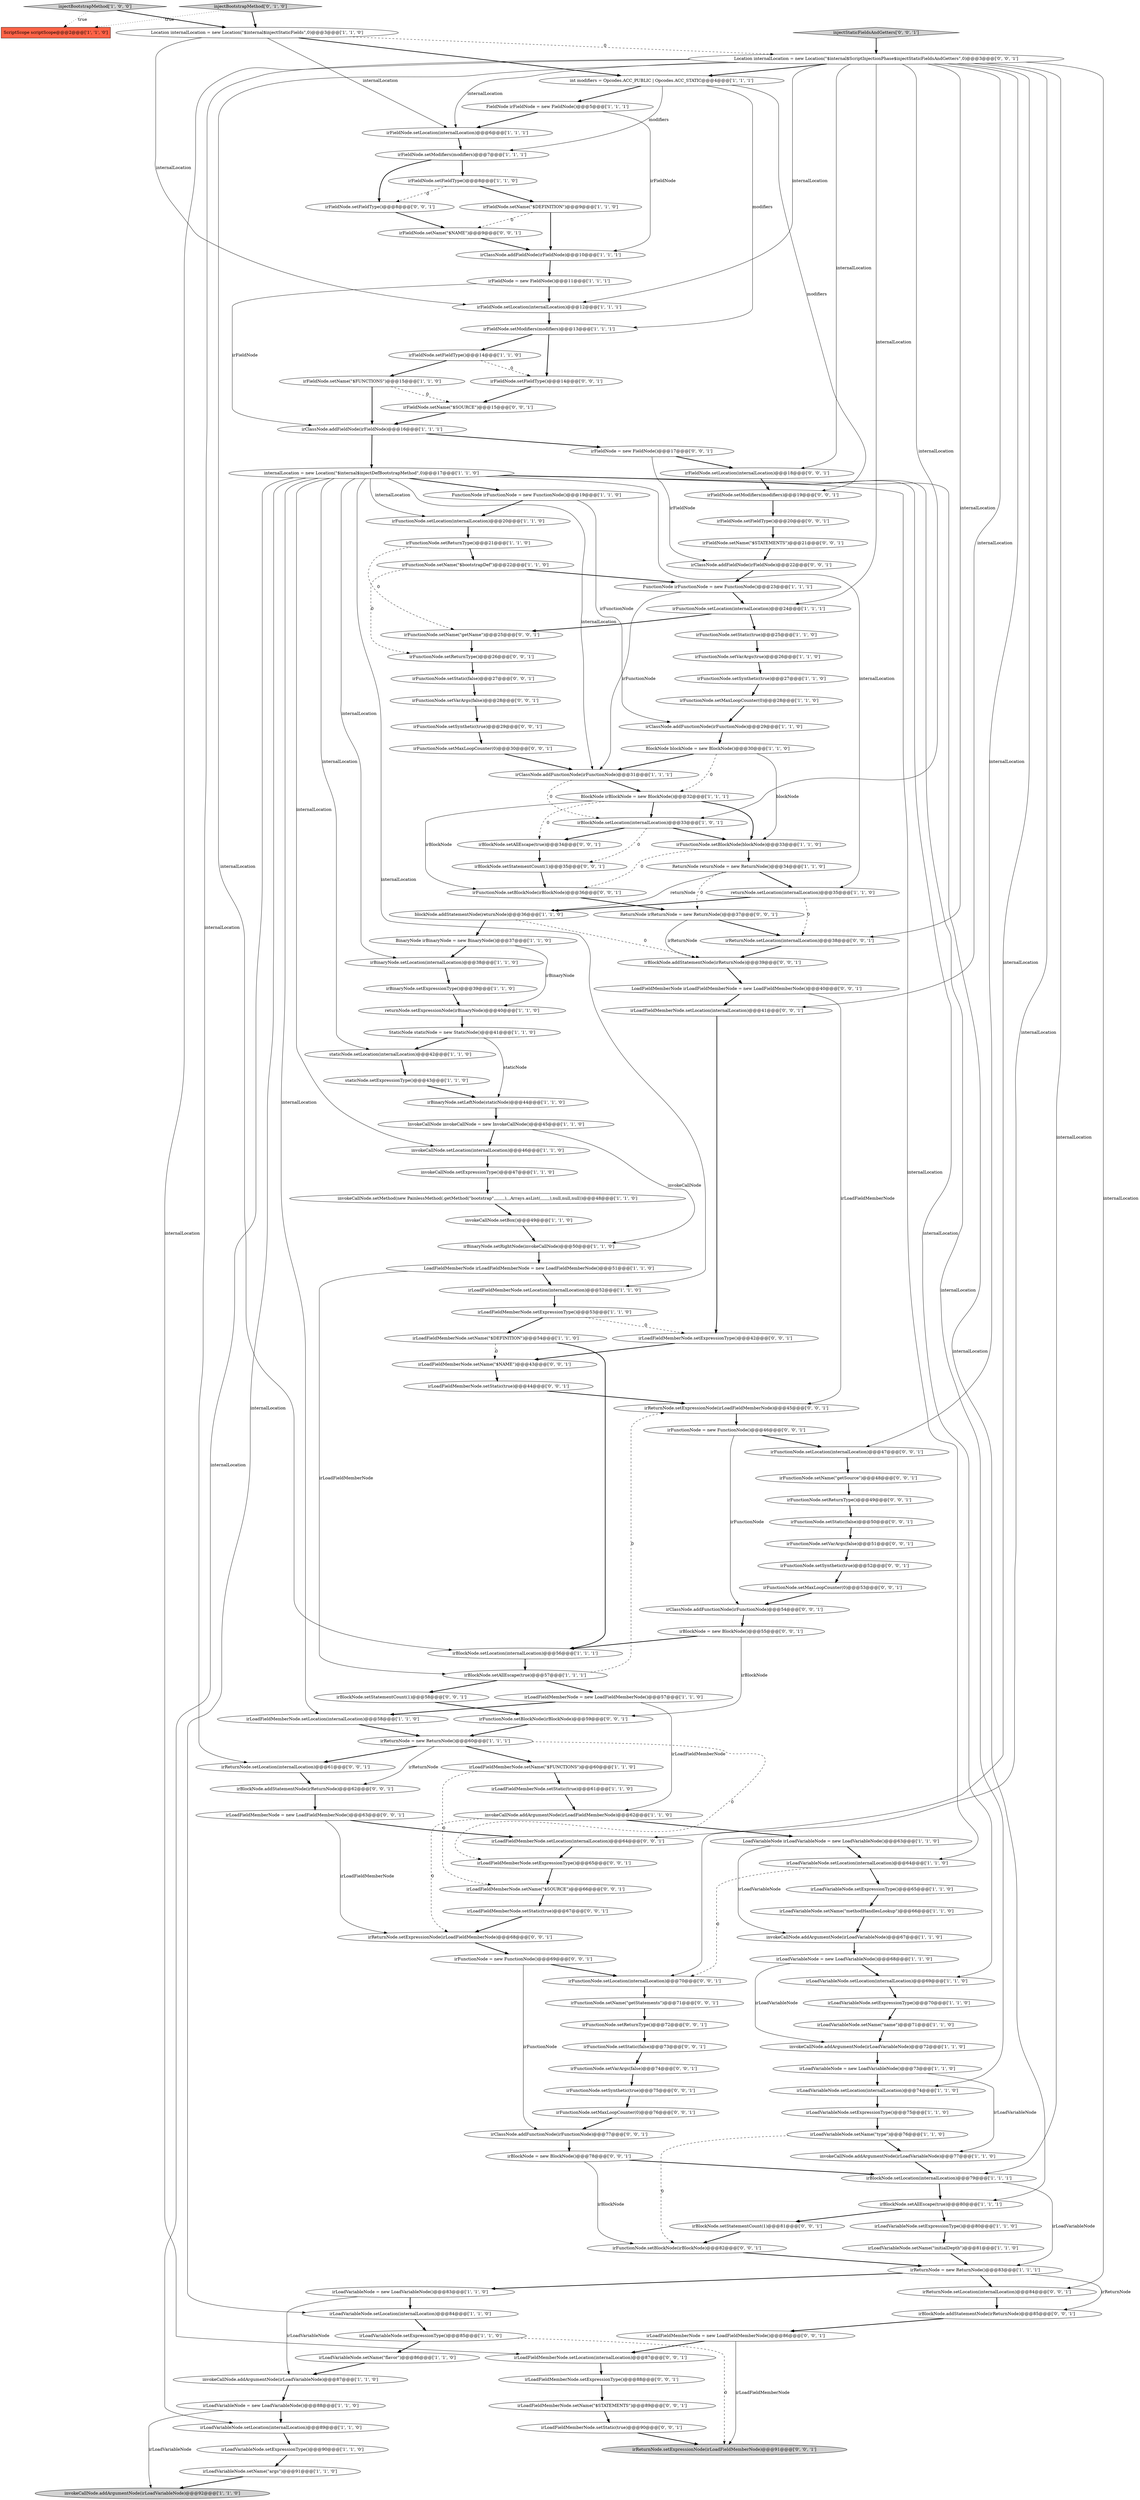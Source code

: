 digraph {
57 [style = filled, label = "irFieldNode.setLocation(internalLocation)@@@6@@@['1', '1', '1']", fillcolor = white, shape = ellipse image = "AAA0AAABBB1BBB"];
89 [style = filled, label = "irBlockNode.setLocation(internalLocation)@@@56@@@['1', '1', '1']", fillcolor = white, shape = ellipse image = "AAA0AAABBB1BBB"];
70 [style = filled, label = "invokeCallNode.setMethod(new PainlessMethod(.getMethod(\"bootstrap\",,,,,,,,),,,Arrays.asList(,,,,,,,),null,null,null))@@@48@@@['1', '1', '0']", fillcolor = white, shape = ellipse image = "AAA0AAABBB1BBB"];
138 [style = filled, label = "LoadFieldMemberNode irLoadFieldMemberNode = new LoadFieldMemberNode()@@@40@@@['0', '0', '1']", fillcolor = white, shape = ellipse image = "AAA0AAABBB3BBB"];
68 [style = filled, label = "irLoadVariableNode.setName(\"methodHandlesLookup\")@@@66@@@['1', '1', '0']", fillcolor = white, shape = ellipse image = "AAA0AAABBB1BBB"];
7 [style = filled, label = "FieldNode irFieldNode = new FieldNode()@@@5@@@['1', '1', '1']", fillcolor = white, shape = ellipse image = "AAA0AAABBB1BBB"];
151 [style = filled, label = "irFunctionNode.setLocation(internalLocation)@@@47@@@['0', '0', '1']", fillcolor = white, shape = ellipse image = "AAA0AAABBB3BBB"];
148 [style = filled, label = "irReturnNode.setLocation(internalLocation)@@@84@@@['0', '0', '1']", fillcolor = white, shape = ellipse image = "AAA0AAABBB3BBB"];
41 [style = filled, label = "irLoadVariableNode.setName(\"type\")@@@76@@@['1', '1', '0']", fillcolor = white, shape = ellipse image = "AAA0AAABBB1BBB"];
145 [style = filled, label = "irLoadFieldMemberNode.setLocation(internalLocation)@@@41@@@['0', '0', '1']", fillcolor = white, shape = ellipse image = "AAA0AAABBB3BBB"];
98 [style = filled, label = "irLoadFieldMemberNode.setExpressionType()@@@65@@@['0', '0', '1']", fillcolor = white, shape = ellipse image = "AAA0AAABBB3BBB"];
130 [style = filled, label = "irBlockNode.setAllEscape(true)@@@34@@@['0', '0', '1']", fillcolor = white, shape = ellipse image = "AAA0AAABBB3BBB"];
24 [style = filled, label = "irClassNode.addFunctionNode(irFunctionNode)@@@29@@@['1', '1', '0']", fillcolor = white, shape = ellipse image = "AAA0AAABBB1BBB"];
106 [style = filled, label = "irFunctionNode.setSynthetic(true)@@@75@@@['0', '0', '1']", fillcolor = white, shape = ellipse image = "AAA0AAABBB3BBB"];
111 [style = filled, label = "irReturnNode.setLocation(internalLocation)@@@38@@@['0', '0', '1']", fillcolor = white, shape = ellipse image = "AAA0AAABBB3BBB"];
48 [style = filled, label = "staticNode.setLocation(internalLocation)@@@42@@@['1', '1', '0']", fillcolor = white, shape = ellipse image = "AAA0AAABBB1BBB"];
161 [style = filled, label = "irFieldNode = new FieldNode()@@@17@@@['0', '0', '1']", fillcolor = white, shape = ellipse image = "AAA0AAABBB3BBB"];
158 [style = filled, label = "irFieldNode.setName(\"$SOURCE\")@@@15@@@['0', '0', '1']", fillcolor = white, shape = ellipse image = "AAA0AAABBB3BBB"];
67 [style = filled, label = "blockNode.addStatementNode(returnNode)@@@36@@@['1', '1', '0']", fillcolor = white, shape = ellipse image = "AAA0AAABBB1BBB"];
51 [style = filled, label = "irFieldNode.setName(\"$FUNCTIONS\")@@@15@@@['1', '1', '0']", fillcolor = white, shape = ellipse image = "AAA0AAABBB1BBB"];
4 [style = filled, label = "irBlockNode.setAllEscape(true)@@@80@@@['1', '1', '1']", fillcolor = white, shape = ellipse image = "AAA0AAABBB1BBB"];
141 [style = filled, label = "irLoadFieldMemberNode.setName(\"$SOURCE\")@@@66@@@['0', '0', '1']", fillcolor = white, shape = ellipse image = "AAA0AAABBB3BBB"];
135 [style = filled, label = "irBlockNode.setStatementCount(1)@@@58@@@['0', '0', '1']", fillcolor = white, shape = ellipse image = "AAA0AAABBB3BBB"];
93 [style = filled, label = "irFieldNode.setName(\"$STATEMENTS\")@@@21@@@['0', '0', '1']", fillcolor = white, shape = ellipse image = "AAA0AAABBB3BBB"];
5 [style = filled, label = "invokeCallNode.addArgumentNode(irLoadVariableNode)@@@67@@@['1', '1', '0']", fillcolor = white, shape = ellipse image = "AAA0AAABBB1BBB"];
120 [style = filled, label = "irFieldNode.setFieldType()@@@8@@@['0', '0', '1']", fillcolor = white, shape = ellipse image = "AAA0AAABBB3BBB"];
21 [style = filled, label = "irLoadFieldMemberNode.setLocation(internalLocation)@@@58@@@['1', '1', '0']", fillcolor = white, shape = ellipse image = "AAA0AAABBB1BBB"];
53 [style = filled, label = "invokeCallNode.addArgumentNode(irLoadVariableNode)@@@92@@@['1', '1', '0']", fillcolor = lightgray, shape = ellipse image = "AAA0AAABBB1BBB"];
71 [style = filled, label = "invokeCallNode.addArgumentNode(irLoadVariableNode)@@@77@@@['1', '1', '0']", fillcolor = white, shape = ellipse image = "AAA0AAABBB1BBB"];
29 [style = filled, label = "irLoadVariableNode.setExpressionType()@@@85@@@['1', '1', '0']", fillcolor = white, shape = ellipse image = "AAA0AAABBB1BBB"];
80 [style = filled, label = "ScriptScope scriptScope@@@2@@@['1', '1', '0']", fillcolor = tomato, shape = box image = "AAA0AAABBB1BBB"];
3 [style = filled, label = "int modifiers = Opcodes.ACC_PUBLIC | Opcodes.ACC_STATIC@@@4@@@['1', '1', '1']", fillcolor = white, shape = ellipse image = "AAA0AAABBB1BBB"];
42 [style = filled, label = "irLoadFieldMemberNode.setName(\"$DEFINITION\")@@@54@@@['1', '1', '0']", fillcolor = white, shape = ellipse image = "AAA0AAABBB1BBB"];
34 [style = filled, label = "irFunctionNode.setBlockNode(blockNode)@@@33@@@['1', '1', '0']", fillcolor = white, shape = ellipse image = "AAA0AAABBB1BBB"];
114 [style = filled, label = "irFunctionNode.setLocation(internalLocation)@@@70@@@['0', '0', '1']", fillcolor = white, shape = ellipse image = "AAA0AAABBB3BBB"];
127 [style = filled, label = "irFunctionNode.setBlockNode(irBlockNode)@@@36@@@['0', '0', '1']", fillcolor = white, shape = ellipse image = "AAA0AAABBB3BBB"];
147 [style = filled, label = "irLoadFieldMemberNode.setLocation(internalLocation)@@@64@@@['0', '0', '1']", fillcolor = white, shape = ellipse image = "AAA0AAABBB3BBB"];
50 [style = filled, label = "irBinaryNode.setRightNode(invokeCallNode)@@@50@@@['1', '1', '0']", fillcolor = white, shape = ellipse image = "AAA0AAABBB1BBB"];
86 [style = filled, label = "invokeCallNode.addArgumentNode(irLoadFieldMemberNode)@@@62@@@['1', '1', '0']", fillcolor = white, shape = ellipse image = "AAA0AAABBB1BBB"];
20 [style = filled, label = "irFieldNode.setFieldType()@@@14@@@['1', '1', '0']", fillcolor = white, shape = ellipse image = "AAA0AAABBB1BBB"];
117 [style = filled, label = "irFunctionNode.setReturnType()@@@49@@@['0', '0', '1']", fillcolor = white, shape = ellipse image = "AAA0AAABBB3BBB"];
2 [style = filled, label = "irFunctionNode.setLocation(internalLocation)@@@20@@@['1', '1', '0']", fillcolor = white, shape = ellipse image = "AAA0AAABBB1BBB"];
75 [style = filled, label = "irFieldNode.setLocation(internalLocation)@@@12@@@['1', '1', '1']", fillcolor = white, shape = ellipse image = "AAA0AAABBB1BBB"];
44 [style = filled, label = "LoadFieldMemberNode irLoadFieldMemberNode = new LoadFieldMemberNode()@@@51@@@['1', '1', '0']", fillcolor = white, shape = ellipse image = "AAA0AAABBB1BBB"];
1 [style = filled, label = "irLoadVariableNode.setName(\"name\")@@@71@@@['1', '1', '0']", fillcolor = white, shape = ellipse image = "AAA0AAABBB1BBB"];
82 [style = filled, label = "irLoadVariableNode.setLocation(internalLocation)@@@69@@@['1', '1', '0']", fillcolor = white, shape = ellipse image = "AAA0AAABBB1BBB"];
59 [style = filled, label = "irLoadVariableNode = new LoadVariableNode()@@@83@@@['1', '1', '0']", fillcolor = white, shape = ellipse image = "AAA0AAABBB1BBB"];
65 [style = filled, label = "irLoadVariableNode.setExpressionType()@@@65@@@['1', '1', '0']", fillcolor = white, shape = ellipse image = "AAA0AAABBB1BBB"];
60 [style = filled, label = "irLoadFieldMemberNode.setStatic(true)@@@61@@@['1', '1', '0']", fillcolor = white, shape = ellipse image = "AAA0AAABBB1BBB"];
73 [style = filled, label = "InvokeCallNode invokeCallNode = new InvokeCallNode()@@@45@@@['1', '1', '0']", fillcolor = white, shape = ellipse image = "AAA0AAABBB1BBB"];
96 [style = filled, label = "ReturnNode irReturnNode = new ReturnNode()@@@37@@@['0', '0', '1']", fillcolor = white, shape = ellipse image = "AAA0AAABBB3BBB"];
123 [style = filled, label = "irFieldNode.setName(\"$NAME\")@@@9@@@['0', '0', '1']", fillcolor = white, shape = ellipse image = "AAA0AAABBB3BBB"];
62 [style = filled, label = "irFunctionNode.setName(\"$bootstrapDef\")@@@22@@@['1', '1', '0']", fillcolor = white, shape = ellipse image = "AAA0AAABBB1BBB"];
76 [style = filled, label = "irFunctionNode.setVarArgs(true)@@@26@@@['1', '1', '0']", fillcolor = white, shape = ellipse image = "AAA0AAABBB1BBB"];
107 [style = filled, label = "irReturnNode.setExpressionNode(irLoadFieldMemberNode)@@@68@@@['0', '0', '1']", fillcolor = white, shape = ellipse image = "AAA0AAABBB3BBB"];
162 [style = filled, label = "injectStaticFieldsAndGetters['0', '0', '1']", fillcolor = lightgray, shape = diamond image = "AAA0AAABBB3BBB"];
45 [style = filled, label = "irReturnNode = new ReturnNode()@@@83@@@['1', '1', '1']", fillcolor = white, shape = ellipse image = "AAA0AAABBB1BBB"];
83 [style = filled, label = "irFieldNode.setModifiers(modifiers)@@@7@@@['1', '1', '1']", fillcolor = white, shape = ellipse image = "AAA0AAABBB1BBB"];
156 [style = filled, label = "irFieldNode.setModifiers(modifiers)@@@19@@@['0', '0', '1']", fillcolor = white, shape = ellipse image = "AAA0AAABBB3BBB"];
88 [style = filled, label = "irLoadVariableNode = new LoadVariableNode()@@@88@@@['1', '1', '0']", fillcolor = white, shape = ellipse image = "AAA0AAABBB1BBB"];
23 [style = filled, label = "irClassNode.addFieldNode(irFieldNode)@@@16@@@['1', '1', '1']", fillcolor = white, shape = ellipse image = "AAA0AAABBB1BBB"];
63 [style = filled, label = "irLoadFieldMemberNode = new LoadFieldMemberNode()@@@57@@@['1', '1', '0']", fillcolor = white, shape = ellipse image = "AAA0AAABBB1BBB"];
160 [style = filled, label = "irFunctionNode.setName(\"getSource\")@@@48@@@['0', '0', '1']", fillcolor = white, shape = ellipse image = "AAA0AAABBB3BBB"];
47 [style = filled, label = "invokeCallNode.setBox()@@@49@@@['1', '1', '0']", fillcolor = white, shape = ellipse image = "AAA0AAABBB1BBB"];
101 [style = filled, label = "irLoadFieldMemberNode.setStatic(true)@@@90@@@['0', '0', '1']", fillcolor = white, shape = ellipse image = "AAA0AAABBB3BBB"];
153 [style = filled, label = "irBlockNode = new BlockNode()@@@78@@@['0', '0', '1']", fillcolor = white, shape = ellipse image = "AAA0AAABBB3BBB"];
33 [style = filled, label = "invokeCallNode.setLocation(internalLocation)@@@46@@@['1', '1', '0']", fillcolor = white, shape = ellipse image = "AAA0AAABBB1BBB"];
126 [style = filled, label = "irBlockNode.addStatementNode(irReturnNode)@@@85@@@['0', '0', '1']", fillcolor = white, shape = ellipse image = "AAA0AAABBB3BBB"];
54 [style = filled, label = "Location internalLocation = new Location(\"$internal$injectStaticFields\",0)@@@3@@@['1', '1', '0']", fillcolor = white, shape = ellipse image = "AAA0AAABBB1BBB"];
25 [style = filled, label = "BlockNode irBlockNode = new BlockNode()@@@32@@@['1', '1', '1']", fillcolor = white, shape = ellipse image = "AAA0AAABBB1BBB"];
108 [style = filled, label = "irFunctionNode.setVarArgs(false)@@@51@@@['0', '0', '1']", fillcolor = white, shape = ellipse image = "AAA0AAABBB3BBB"];
17 [style = filled, label = "irBlockNode.setLocation(internalLocation)@@@79@@@['1', '1', '1']", fillcolor = white, shape = ellipse image = "AAA0AAABBB1BBB"];
134 [style = filled, label = "irFunctionNode.setBlockNode(irBlockNode)@@@82@@@['0', '0', '1']", fillcolor = white, shape = ellipse image = "AAA0AAABBB3BBB"];
85 [style = filled, label = "irLoadVariableNode.setLocation(internalLocation)@@@64@@@['1', '1', '0']", fillcolor = white, shape = ellipse image = "AAA0AAABBB1BBB"];
26 [style = filled, label = "irLoadVariableNode.setName(\"flavor\")@@@86@@@['1', '1', '0']", fillcolor = white, shape = ellipse image = "AAA0AAABBB1BBB"];
46 [style = filled, label = "irFunctionNode.setLocation(internalLocation)@@@24@@@['1', '1', '1']", fillcolor = white, shape = ellipse image = "AAA0AAABBB1BBB"];
124 [style = filled, label = "irLoadFieldMemberNode.setExpressionType()@@@88@@@['0', '0', '1']", fillcolor = white, shape = ellipse image = "AAA0AAABBB3BBB"];
129 [style = filled, label = "irFunctionNode.setStatic(false)@@@27@@@['0', '0', '1']", fillcolor = white, shape = ellipse image = "AAA0AAABBB3BBB"];
84 [style = filled, label = "irLoadVariableNode.setLocation(internalLocation)@@@84@@@['1', '1', '0']", fillcolor = white, shape = ellipse image = "AAA0AAABBB1BBB"];
27 [style = filled, label = "irClassNode.addFieldNode(irFieldNode)@@@10@@@['1', '1', '1']", fillcolor = white, shape = ellipse image = "AAA0AAABBB1BBB"];
12 [style = filled, label = "irLoadVariableNode.setExpressionType()@@@80@@@['1', '1', '0']", fillcolor = white, shape = ellipse image = "AAA0AAABBB1BBB"];
66 [style = filled, label = "invokeCallNode.addArgumentNode(irLoadVariableNode)@@@87@@@['1', '1', '0']", fillcolor = white, shape = ellipse image = "AAA0AAABBB1BBB"];
121 [style = filled, label = "irFunctionNode.setReturnType()@@@26@@@['0', '0', '1']", fillcolor = white, shape = ellipse image = "AAA0AAABBB3BBB"];
32 [style = filled, label = "injectBootstrapMethod['1', '0', '0']", fillcolor = lightgray, shape = diamond image = "AAA0AAABBB1BBB"];
18 [style = filled, label = "irFunctionNode.setReturnType()@@@21@@@['1', '1', '0']", fillcolor = white, shape = ellipse image = "AAA0AAABBB1BBB"];
40 [style = filled, label = "irFieldNode.setName(\"$DEFINITION\")@@@9@@@['1', '1', '0']", fillcolor = white, shape = ellipse image = "AAA0AAABBB1BBB"];
58 [style = filled, label = "returnNode.setExpressionNode(irBinaryNode)@@@40@@@['1', '1', '0']", fillcolor = white, shape = ellipse image = "AAA0AAABBB1BBB"];
87 [style = filled, label = "irBinaryNode.setLeftNode(staticNode)@@@44@@@['1', '1', '0']", fillcolor = white, shape = ellipse image = "AAA0AAABBB1BBB"];
92 [style = filled, label = "injectBootstrapMethod['0', '1', '0']", fillcolor = lightgray, shape = diamond image = "AAA0AAABBB2BBB"];
128 [style = filled, label = "irLoadFieldMemberNode.setExpressionType()@@@42@@@['0', '0', '1']", fillcolor = white, shape = ellipse image = "AAA0AAABBB3BBB"];
16 [style = filled, label = "irLoadFieldMemberNode.setExpressionType()@@@53@@@['1', '1', '0']", fillcolor = white, shape = ellipse image = "AAA0AAABBB1BBB"];
36 [style = filled, label = "FunctionNode irFunctionNode = new FunctionNode()@@@19@@@['1', '1', '0']", fillcolor = white, shape = ellipse image = "AAA0AAABBB1BBB"];
19 [style = filled, label = "irBlockNode.setAllEscape(true)@@@57@@@['1', '1', '1']", fillcolor = white, shape = ellipse image = "AAA0AAABBB1BBB"];
28 [style = filled, label = "irReturnNode = new ReturnNode()@@@60@@@['1', '1', '1']", fillcolor = white, shape = ellipse image = "AAA0AAABBB1BBB"];
6 [style = filled, label = "irLoadVariableNode.setLocation(internalLocation)@@@89@@@['1', '1', '0']", fillcolor = white, shape = ellipse image = "AAA0AAABBB1BBB"];
150 [style = filled, label = "irFunctionNode.setBlockNode(irBlockNode)@@@59@@@['0', '0', '1']", fillcolor = white, shape = ellipse image = "AAA0AAABBB3BBB"];
61 [style = filled, label = "internalLocation = new Location(\"$internal$injectDefBootstrapMethod\",0)@@@17@@@['1', '1', '0']", fillcolor = white, shape = ellipse image = "AAA0AAABBB1BBB"];
97 [style = filled, label = "irLoadFieldMemberNode.setStatic(true)@@@44@@@['0', '0', '1']", fillcolor = white, shape = ellipse image = "AAA0AAABBB3BBB"];
155 [style = filled, label = "irFunctionNode.setVarArgs(false)@@@74@@@['0', '0', '1']", fillcolor = white, shape = ellipse image = "AAA0AAABBB3BBB"];
78 [style = filled, label = "irBinaryNode.setLocation(internalLocation)@@@38@@@['1', '1', '0']", fillcolor = white, shape = ellipse image = "AAA0AAABBB1BBB"];
110 [style = filled, label = "irFunctionNode.setReturnType()@@@72@@@['0', '0', '1']", fillcolor = white, shape = ellipse image = "AAA0AAABBB3BBB"];
133 [style = filled, label = "irFunctionNode.setStatic(false)@@@50@@@['0', '0', '1']", fillcolor = white, shape = ellipse image = "AAA0AAABBB3BBB"];
159 [style = filled, label = "irLoadFieldMemberNode.setLocation(internalLocation)@@@87@@@['0', '0', '1']", fillcolor = white, shape = ellipse image = "AAA0AAABBB3BBB"];
116 [style = filled, label = "irReturnNode.setLocation(internalLocation)@@@61@@@['0', '0', '1']", fillcolor = white, shape = ellipse image = "AAA0AAABBB3BBB"];
144 [style = filled, label = "irBlockNode = new BlockNode()@@@55@@@['0', '0', '1']", fillcolor = white, shape = ellipse image = "AAA0AAABBB3BBB"];
0 [style = filled, label = "LoadVariableNode irLoadVariableNode = new LoadVariableNode()@@@63@@@['1', '1', '0']", fillcolor = white, shape = ellipse image = "AAA0AAABBB1BBB"];
55 [style = filled, label = "irFieldNode = new FieldNode()@@@11@@@['1', '1', '1']", fillcolor = white, shape = ellipse image = "AAA0AAABBB1BBB"];
154 [style = filled, label = "irFunctionNode.setSynthetic(true)@@@29@@@['0', '0', '1']", fillcolor = white, shape = ellipse image = "AAA0AAABBB3BBB"];
136 [style = filled, label = "irReturnNode.setExpressionNode(irLoadFieldMemberNode)@@@91@@@['0', '0', '1']", fillcolor = lightgray, shape = ellipse image = "AAA0AAABBB3BBB"];
95 [style = filled, label = "irClassNode.addFieldNode(irFieldNode)@@@22@@@['0', '0', '1']", fillcolor = white, shape = ellipse image = "AAA0AAABBB3BBB"];
149 [style = filled, label = "irFieldNode.setFieldType()@@@14@@@['0', '0', '1']", fillcolor = white, shape = ellipse image = "AAA0AAABBB3BBB"];
113 [style = filled, label = "irFunctionNode.setStatic(false)@@@73@@@['0', '0', '1']", fillcolor = white, shape = ellipse image = "AAA0AAABBB3BBB"];
15 [style = filled, label = "FunctionNode irFunctionNode = new FunctionNode()@@@23@@@['1', '1', '1']", fillcolor = white, shape = ellipse image = "AAA0AAABBB1BBB"];
102 [style = filled, label = "irFunctionNode.setName(\"getStatements\")@@@71@@@['0', '0', '1']", fillcolor = white, shape = ellipse image = "AAA0AAABBB3BBB"];
52 [style = filled, label = "irLoadVariableNode.setExpressionType()@@@70@@@['1', '1', '0']", fillcolor = white, shape = ellipse image = "AAA0AAABBB1BBB"];
14 [style = filled, label = "irClassNode.addFunctionNode(irFunctionNode)@@@31@@@['1', '1', '1']", fillcolor = white, shape = ellipse image = "AAA0AAABBB1BBB"];
131 [style = filled, label = "irLoadFieldMemberNode.setName(\"$NAME\")@@@43@@@['0', '0', '1']", fillcolor = white, shape = ellipse image = "AAA0AAABBB3BBB"];
35 [style = filled, label = "irLoadVariableNode = new LoadVariableNode()@@@73@@@['1', '1', '0']", fillcolor = white, shape = ellipse image = "AAA0AAABBB1BBB"];
119 [style = filled, label = "irFunctionNode.setName(\"getName\")@@@25@@@['0', '0', '1']", fillcolor = white, shape = ellipse image = "AAA0AAABBB3BBB"];
9 [style = filled, label = "irLoadFieldMemberNode.setLocation(internalLocation)@@@52@@@['1', '1', '0']", fillcolor = white, shape = ellipse image = "AAA0AAABBB1BBB"];
146 [style = filled, label = "irBlockNode.addStatementNode(irReturnNode)@@@62@@@['0', '0', '1']", fillcolor = white, shape = ellipse image = "AAA0AAABBB3BBB"];
105 [style = filled, label = "Location internalLocation = new Location(\"$internal$ScriptInjectionPhase$injectStaticFieldsAndGetters\",0)@@@3@@@['0', '0', '1']", fillcolor = white, shape = ellipse image = "AAA0AAABBB3BBB"];
142 [style = filled, label = "irFunctionNode.setMaxLoopCounter(0)@@@76@@@['0', '0', '1']", fillcolor = white, shape = ellipse image = "AAA0AAABBB3BBB"];
112 [style = filled, label = "irClassNode.addFunctionNode(irFunctionNode)@@@54@@@['0', '0', '1']", fillcolor = white, shape = ellipse image = "AAA0AAABBB3BBB"];
30 [style = filled, label = "invokeCallNode.setExpressionType()@@@47@@@['1', '1', '0']", fillcolor = white, shape = ellipse image = "AAA0AAABBB1BBB"];
100 [style = filled, label = "irBlockNode.setStatementCount(1)@@@35@@@['0', '0', '1']", fillcolor = white, shape = ellipse image = "AAA0AAABBB3BBB"];
31 [style = filled, label = "irLoadVariableNode.setName(\"initialDepth\")@@@81@@@['1', '1', '0']", fillcolor = white, shape = ellipse image = "AAA0AAABBB1BBB"];
91 [style = filled, label = "irLoadVariableNode.setName(\"args\")@@@91@@@['1', '1', '0']", fillcolor = white, shape = ellipse image = "AAA0AAABBB1BBB"];
43 [style = filled, label = "StaticNode staticNode = new StaticNode()@@@41@@@['1', '1', '0']", fillcolor = white, shape = ellipse image = "AAA0AAABBB1BBB"];
49 [style = filled, label = "irFunctionNode.setStatic(true)@@@25@@@['1', '1', '0']", fillcolor = white, shape = ellipse image = "AAA0AAABBB1BBB"];
64 [style = filled, label = "ReturnNode returnNode = new ReturnNode()@@@34@@@['1', '1', '0']", fillcolor = white, shape = ellipse image = "AAA0AAABBB1BBB"];
140 [style = filled, label = "irFunctionNode = new FunctionNode()@@@46@@@['0', '0', '1']", fillcolor = white, shape = ellipse image = "AAA0AAABBB3BBB"];
122 [style = filled, label = "irFunctionNode.setSynthetic(true)@@@52@@@['0', '0', '1']", fillcolor = white, shape = ellipse image = "AAA0AAABBB3BBB"];
81 [style = filled, label = "irBlockNode.setLocation(internalLocation)@@@33@@@['1', '0', '1']", fillcolor = white, shape = ellipse image = "AAA0AAABBB1BBB"];
152 [style = filled, label = "irFieldNode.setLocation(internalLocation)@@@18@@@['0', '0', '1']", fillcolor = white, shape = ellipse image = "AAA0AAABBB3BBB"];
90 [style = filled, label = "invokeCallNode.addArgumentNode(irLoadVariableNode)@@@72@@@['1', '1', '0']", fillcolor = white, shape = ellipse image = "AAA0AAABBB1BBB"];
72 [style = filled, label = "irLoadVariableNode = new LoadVariableNode()@@@68@@@['1', '1', '0']", fillcolor = white, shape = ellipse image = "AAA0AAABBB1BBB"];
143 [style = filled, label = "irLoadFieldMemberNode.setName(\"$STATEMENTS\")@@@89@@@['0', '0', '1']", fillcolor = white, shape = ellipse image = "AAA0AAABBB3BBB"];
69 [style = filled, label = "irLoadVariableNode.setLocation(internalLocation)@@@74@@@['1', '1', '0']", fillcolor = white, shape = ellipse image = "AAA0AAABBB1BBB"];
99 [style = filled, label = "irLoadFieldMemberNode.setStatic(true)@@@67@@@['0', '0', '1']", fillcolor = white, shape = ellipse image = "AAA0AAABBB3BBB"];
56 [style = filled, label = "irFunctionNode.setMaxLoopCounter(0)@@@28@@@['1', '1', '0']", fillcolor = white, shape = ellipse image = "AAA0AAABBB1BBB"];
74 [style = filled, label = "irLoadVariableNode.setExpressionType()@@@75@@@['1', '1', '0']", fillcolor = white, shape = ellipse image = "AAA0AAABBB1BBB"];
118 [style = filled, label = "irLoadFieldMemberNode = new LoadFieldMemberNode()@@@63@@@['0', '0', '1']", fillcolor = white, shape = ellipse image = "AAA0AAABBB3BBB"];
125 [style = filled, label = "irBlockNode.setStatementCount(1)@@@81@@@['0', '0', '1']", fillcolor = white, shape = ellipse image = "AAA0AAABBB3BBB"];
109 [style = filled, label = "irReturnNode.setExpressionNode(irLoadFieldMemberNode)@@@45@@@['0', '0', '1']", fillcolor = white, shape = ellipse image = "AAA0AAABBB3BBB"];
115 [style = filled, label = "irClassNode.addFunctionNode(irFunctionNode)@@@77@@@['0', '0', '1']", fillcolor = white, shape = ellipse image = "AAA0AAABBB3BBB"];
22 [style = filled, label = "staticNode.setExpressionType()@@@43@@@['1', '1', '0']", fillcolor = white, shape = ellipse image = "AAA0AAABBB1BBB"];
132 [style = filled, label = "irLoadFieldMemberNode = new LoadFieldMemberNode()@@@86@@@['0', '0', '1']", fillcolor = white, shape = ellipse image = "AAA0AAABBB3BBB"];
137 [style = filled, label = "irFunctionNode.setMaxLoopCounter(0)@@@53@@@['0', '0', '1']", fillcolor = white, shape = ellipse image = "AAA0AAABBB3BBB"];
11 [style = filled, label = "irLoadVariableNode.setExpressionType()@@@90@@@['1', '1', '0']", fillcolor = white, shape = ellipse image = "AAA0AAABBB1BBB"];
77 [style = filled, label = "returnNode.setLocation(internalLocation)@@@35@@@['1', '1', '0']", fillcolor = white, shape = ellipse image = "AAA0AAABBB1BBB"];
10 [style = filled, label = "irLoadFieldMemberNode.setName(\"$FUNCTIONS\")@@@60@@@['1', '1', '0']", fillcolor = white, shape = ellipse image = "AAA0AAABBB1BBB"];
39 [style = filled, label = "irBinaryNode.setExpressionType()@@@39@@@['1', '1', '0']", fillcolor = white, shape = ellipse image = "AAA0AAABBB1BBB"];
104 [style = filled, label = "irFieldNode.setFieldType()@@@20@@@['0', '0', '1']", fillcolor = white, shape = ellipse image = "AAA0AAABBB3BBB"];
79 [style = filled, label = "irFieldNode.setFieldType()@@@8@@@['1', '1', '0']", fillcolor = white, shape = ellipse image = "AAA0AAABBB1BBB"];
157 [style = filled, label = "irBlockNode.addStatementNode(irReturnNode)@@@39@@@['0', '0', '1']", fillcolor = white, shape = ellipse image = "AAA0AAABBB3BBB"];
139 [style = filled, label = "irFunctionNode.setVarArgs(false)@@@28@@@['0', '0', '1']", fillcolor = white, shape = ellipse image = "AAA0AAABBB3BBB"];
94 [style = filled, label = "irFunctionNode = new FunctionNode()@@@69@@@['0', '0', '1']", fillcolor = white, shape = ellipse image = "AAA0AAABBB3BBB"];
13 [style = filled, label = "irFunctionNode.setSynthetic(true)@@@27@@@['1', '1', '0']", fillcolor = white, shape = ellipse image = "AAA0AAABBB1BBB"];
37 [style = filled, label = "irFieldNode.setModifiers(modifiers)@@@13@@@['1', '1', '1']", fillcolor = white, shape = ellipse image = "AAA0AAABBB1BBB"];
103 [style = filled, label = "irFunctionNode.setMaxLoopCounter(0)@@@30@@@['0', '0', '1']", fillcolor = white, shape = ellipse image = "AAA0AAABBB3BBB"];
38 [style = filled, label = "BlockNode blockNode = new BlockNode()@@@30@@@['1', '1', '0']", fillcolor = white, shape = ellipse image = "AAA0AAABBB1BBB"];
8 [style = filled, label = "BinaryNode irBinaryNode = new BinaryNode()@@@37@@@['1', '1', '0']", fillcolor = white, shape = ellipse image = "AAA0AAABBB1BBB"];
54->105 [style = dashed, label="0"];
83->79 [style = bold, label=""];
73->50 [style = solid, label="invokeCallNode"];
152->156 [style = bold, label=""];
32->54 [style = bold, label=""];
19->135 [style = bold, label=""];
116->146 [style = bold, label=""];
90->35 [style = bold, label=""];
120->123 [style = bold, label=""];
119->121 [style = bold, label=""];
8->58 [style = solid, label="irBinaryNode"];
105->17 [style = solid, label="internalLocation"];
28->146 [style = solid, label="irReturnNode"];
43->48 [style = bold, label=""];
64->67 [style = solid, label="returnNode"];
23->61 [style = bold, label=""];
105->148 [style = solid, label="internalLocation"];
139->154 [style = bold, label=""];
14->81 [style = dashed, label="0"];
61->78 [style = solid, label="internalLocation"];
39->58 [style = bold, label=""];
130->100 [style = bold, label=""];
36->2 [style = bold, label=""];
70->47 [style = bold, label=""];
25->81 [style = bold, label=""];
158->23 [style = bold, label=""];
157->138 [style = bold, label=""];
161->95 [style = solid, label="irFieldNode"];
92->80 [style = dotted, label="true"];
138->109 [style = solid, label="irLoadFieldMemberNode"];
85->65 [style = bold, label=""];
79->120 [style = dashed, label="0"];
67->157 [style = dashed, label="0"];
74->41 [style = bold, label=""];
69->74 [style = bold, label=""];
19->109 [style = dashed, label="0"];
58->43 [style = bold, label=""];
3->7 [style = bold, label=""];
105->111 [style = solid, label="internalLocation"];
85->114 [style = dashed, label="0"];
104->93 [style = bold, label=""];
17->4 [style = bold, label=""];
148->126 [style = bold, label=""];
34->127 [style = dashed, label="0"];
137->112 [style = bold, label=""];
49->76 [style = bold, label=""];
105->147 [style = solid, label="internalLocation"];
27->55 [style = bold, label=""];
133->108 [style = bold, label=""];
45->126 [style = solid, label="irReturnNode"];
156->104 [style = bold, label=""];
41->71 [style = bold, label=""];
132->136 [style = solid, label="irLoadFieldMemberNode"];
145->128 [style = bold, label=""];
26->66 [style = bold, label=""];
5->72 [style = bold, label=""];
65->68 [style = bold, label=""];
151->160 [style = bold, label=""];
61->4 [style = solid, label="internalLocation"];
105->152 [style = solid, label="internalLocation"];
118->147 [style = bold, label=""];
105->145 [style = solid, label="internalLocation"];
67->8 [style = bold, label=""];
61->77 [style = solid, label="internalLocation"];
128->131 [style = bold, label=""];
61->9 [style = solid, label="internalLocation"];
143->101 [style = bold, label=""];
153->134 [style = solid, label="irBlockNode"];
76->13 [style = bold, label=""];
54->75 [style = solid, label="internalLocation"];
59->66 [style = solid, label="irLoadVariableNode"];
86->107 [style = dashed, label="0"];
94->115 [style = solid, label="irFunctionNode"];
88->53 [style = solid, label="irLoadVariableNode"];
61->33 [style = solid, label="internalLocation"];
110->113 [style = bold, label=""];
63->21 [style = bold, label=""];
8->78 [style = bold, label=""];
84->29 [style = bold, label=""];
81->34 [style = bold, label=""];
18->119 [style = dashed, label="0"];
77->111 [style = dashed, label="0"];
37->20 [style = bold, label=""];
125->134 [style = bold, label=""];
134->45 [style = bold, label=""];
122->137 [style = bold, label=""];
17->45 [style = solid, label="irLoadVariableNode"];
9->16 [style = bold, label=""];
6->11 [style = bold, label=""];
25->34 [style = bold, label=""];
29->136 [style = dashed, label="0"];
25->127 [style = solid, label="irBlockNode"];
61->2 [style = solid, label="internalLocation"];
109->140 [style = bold, label=""];
61->6 [style = solid, label="internalLocation"];
48->22 [style = bold, label=""];
159->124 [style = bold, label=""];
51->23 [style = bold, label=""];
37->149 [style = bold, label=""];
68->5 [style = bold, label=""];
1->90 [style = bold, label=""];
71->17 [style = bold, label=""];
98->141 [style = bold, label=""];
57->83 [style = bold, label=""];
43->87 [style = solid, label="staticNode"];
118->107 [style = solid, label="irLoadFieldMemberNode"];
12->31 [style = bold, label=""];
101->136 [style = bold, label=""];
112->144 [style = bold, label=""];
34->64 [style = bold, label=""];
82->52 [style = bold, label=""];
20->51 [style = bold, label=""];
123->27 [style = bold, label=""];
100->127 [style = bold, label=""];
160->117 [style = bold, label=""];
20->149 [style = dashed, label="0"];
142->115 [style = bold, label=""];
32->80 [style = dotted, label="true"];
77->67 [style = bold, label=""];
161->152 [style = bold, label=""];
54->57 [style = solid, label="internalLocation"];
4->12 [style = bold, label=""];
154->103 [style = bold, label=""];
40->123 [style = dashed, label="0"];
61->36 [style = bold, label=""];
0->85 [style = bold, label=""];
28->10 [style = bold, label=""];
16->128 [style = dashed, label="0"];
61->85 [style = solid, label="internalLocation"];
55->23 [style = solid, label="irFieldNode"];
73->33 [style = bold, label=""];
114->102 [style = bold, label=""];
99->107 [style = bold, label=""];
79->40 [style = bold, label=""];
45->148 [style = bold, label=""];
78->39 [style = bold, label=""];
66->88 [style = bold, label=""];
155->106 [style = bold, label=""];
4->125 [style = bold, label=""];
38->25 [style = dashed, label="0"];
25->130 [style = dashed, label="0"];
147->98 [style = bold, label=""];
81->100 [style = dashed, label="0"];
22->87 [style = bold, label=""];
11->91 [style = bold, label=""];
44->19 [style = solid, label="irLoadFieldMemberNode"];
105->81 [style = solid, label="internalLocation"];
105->159 [style = solid, label="internalLocation"];
103->14 [style = bold, label=""];
93->95 [style = bold, label=""];
15->14 [style = solid, label="irFunctionNode"];
105->75 [style = solid, label="internalLocation"];
3->83 [style = solid, label="modifiers"];
64->96 [style = dashed, label="0"];
75->37 [style = bold, label=""];
105->114 [style = solid, label="internalLocation"];
52->1 [style = bold, label=""];
96->111 [style = bold, label=""];
18->62 [style = bold, label=""];
108->122 [style = bold, label=""];
126->132 [style = bold, label=""];
7->27 [style = solid, label="irFieldNode"];
61->21 [style = solid, label="internalLocation"];
45->59 [style = bold, label=""];
31->45 [style = bold, label=""];
42->89 [style = bold, label=""];
19->63 [style = bold, label=""];
87->73 [style = bold, label=""];
61->48 [style = solid, label="internalLocation"];
54->3 [style = bold, label=""];
16->42 [style = bold, label=""];
40->27 [style = bold, label=""];
89->19 [style = bold, label=""];
105->3 [style = bold, label=""];
24->38 [style = bold, label=""];
51->158 [style = dashed, label="0"];
131->97 [style = bold, label=""];
36->24 [style = solid, label="irFunctionNode"];
30->70 [style = bold, label=""];
55->75 [style = bold, label=""];
35->69 [style = bold, label=""];
15->46 [style = bold, label=""];
62->121 [style = dashed, label="0"];
146->118 [style = bold, label=""];
0->5 [style = solid, label="irLoadVariableNode"];
96->157 [style = solid, label="irReturnNode"];
14->25 [style = bold, label=""];
28->116 [style = bold, label=""];
97->109 [style = bold, label=""];
56->24 [style = bold, label=""];
81->130 [style = bold, label=""];
94->114 [style = bold, label=""];
149->158 [style = bold, label=""];
144->89 [style = bold, label=""];
105->116 [style = solid, label="internalLocation"];
141->99 [style = bold, label=""];
42->131 [style = dashed, label="0"];
50->44 [style = bold, label=""];
61->69 [style = solid, label="internalLocation"];
83->120 [style = bold, label=""];
72->82 [style = bold, label=""];
3->156 [style = solid, label="modifiers"];
102->110 [style = bold, label=""];
38->34 [style = solid, label="blockNode"];
105->57 [style = solid, label="internalLocation"];
127->96 [style = bold, label=""];
10->141 [style = dashed, label="0"];
46->49 [style = bold, label=""];
111->157 [style = bold, label=""];
13->56 [style = bold, label=""];
117->133 [style = bold, label=""];
38->14 [style = bold, label=""];
153->17 [style = bold, label=""];
41->134 [style = dashed, label="0"];
44->9 [style = bold, label=""];
88->6 [style = bold, label=""];
62->15 [style = bold, label=""];
64->77 [style = bold, label=""];
95->15 [style = bold, label=""];
129->139 [style = bold, label=""];
135->150 [style = bold, label=""];
91->53 [style = bold, label=""];
60->86 [style = bold, label=""];
3->37 [style = solid, label="modifiers"];
63->86 [style = solid, label="irLoadFieldMemberNode"];
107->94 [style = bold, label=""];
7->57 [style = bold, label=""];
113->155 [style = bold, label=""];
86->0 [style = bold, label=""];
61->84 [style = solid, label="internalLocation"];
59->84 [style = bold, label=""];
61->14 [style = solid, label="internalLocation"];
115->153 [style = bold, label=""];
106->142 [style = bold, label=""];
33->30 [style = bold, label=""];
2->18 [style = bold, label=""];
47->50 [style = bold, label=""];
105->46 [style = solid, label="internalLocation"];
121->129 [style = bold, label=""];
61->82 [style = solid, label="internalLocation"];
138->145 [style = bold, label=""];
35->71 [style = solid, label="irLoadVariableNode"];
23->161 [style = bold, label=""];
72->90 [style = solid, label="irLoadVariableNode"];
150->28 [style = bold, label=""];
92->54 [style = bold, label=""];
105->151 [style = solid, label="internalLocation"];
105->89 [style = solid, label="internalLocation"];
144->150 [style = solid, label="irBlockNode"];
46->119 [style = bold, label=""];
140->112 [style = solid, label="irFunctionNode"];
132->159 [style = bold, label=""];
28->98 [style = dashed, label="0"];
140->151 [style = bold, label=""];
162->105 [style = bold, label=""];
21->28 [style = bold, label=""];
124->143 [style = bold, label=""];
10->60 [style = bold, label=""];
29->26 [style = bold, label=""];
}
